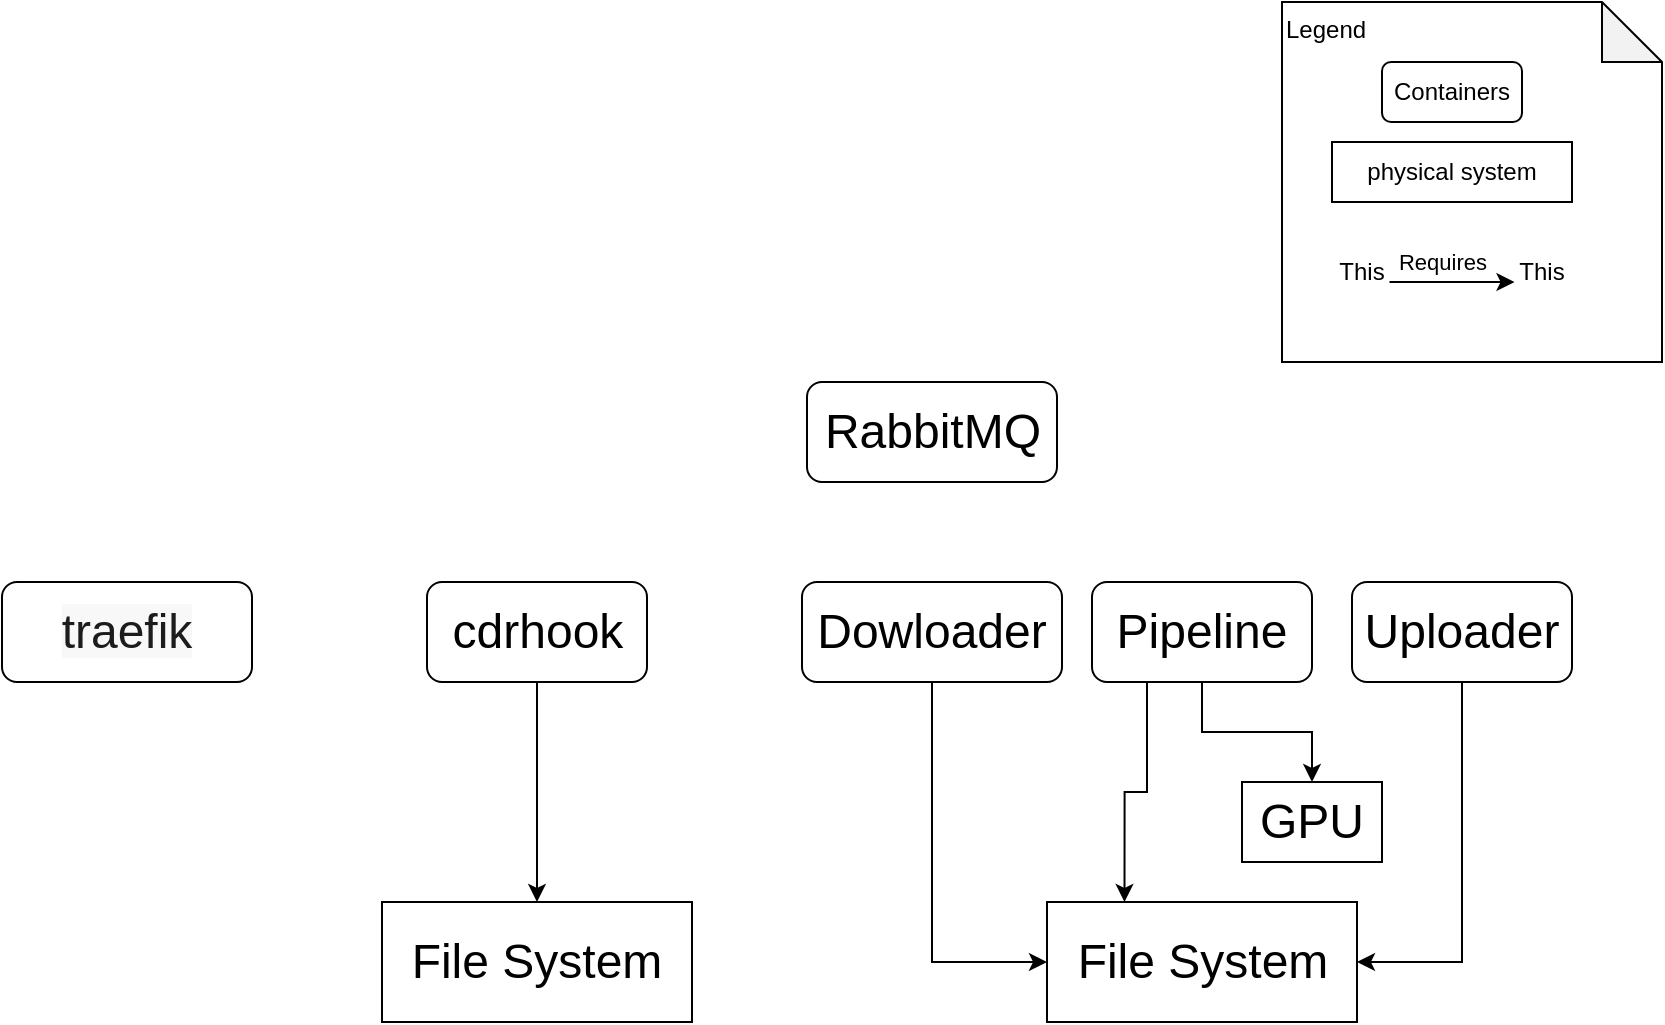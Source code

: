 <mxfile version="24.6.4" type="device">
  <diagram name="Page-1" id="JVnw2FR67qBZjyqMYff8">
    <mxGraphModel dx="1242" dy="826" grid="1" gridSize="10" guides="1" tooltips="1" connect="1" arrows="1" fold="1" page="1" pageScale="1" pageWidth="850" pageHeight="1100" math="0" shadow="0">
      <root>
        <mxCell id="0" />
        <mxCell id="1" parent="0" />
        <mxCell id="lyeMticQFeOR1YeAm27Y-25" value="Legend" style="shape=note;whiteSpace=wrap;html=1;backgroundOutline=1;darkOpacity=0.05;align=left;verticalAlign=top;" vertex="1" parent="1">
          <mxGeometry x="650" y="10" width="190" height="180" as="geometry" />
        </mxCell>
        <mxCell id="lyeMticQFeOR1YeAm27Y-20" style="edgeStyle=orthogonalEdgeStyle;rounded=0;orthogonalLoop=1;jettySize=auto;html=1;entryX=0.5;entryY=0;entryDx=0;entryDy=0;" edge="1" parent="1" source="lyeMticQFeOR1YeAm27Y-1" target="lyeMticQFeOR1YeAm27Y-7">
          <mxGeometry relative="1" as="geometry" />
        </mxCell>
        <mxCell id="lyeMticQFeOR1YeAm27Y-1" value="cdrhook" style="rounded=1;whiteSpace=wrap;html=1;fontSize=24;" vertex="1" parent="1">
          <mxGeometry x="222.5" y="300" width="110" height="50" as="geometry" />
        </mxCell>
        <mxCell id="lyeMticQFeOR1YeAm27Y-17" style="edgeStyle=orthogonalEdgeStyle;rounded=0;orthogonalLoop=1;jettySize=auto;html=1;entryX=0;entryY=0.5;entryDx=0;entryDy=0;" edge="1" parent="1" source="lyeMticQFeOR1YeAm27Y-2" target="lyeMticQFeOR1YeAm27Y-6">
          <mxGeometry relative="1" as="geometry" />
        </mxCell>
        <mxCell id="lyeMticQFeOR1YeAm27Y-2" value="Dowloader" style="rounded=1;whiteSpace=wrap;html=1;fontSize=24;" vertex="1" parent="1">
          <mxGeometry x="410" y="300" width="130" height="50" as="geometry" />
        </mxCell>
        <mxCell id="lyeMticQFeOR1YeAm27Y-18" style="edgeStyle=orthogonalEdgeStyle;rounded=0;orthogonalLoop=1;jettySize=auto;html=1;entryX=0.25;entryY=0;entryDx=0;entryDy=0;exitX=0.25;exitY=1;exitDx=0;exitDy=0;" edge="1" parent="1" source="lyeMticQFeOR1YeAm27Y-3" target="lyeMticQFeOR1YeAm27Y-6">
          <mxGeometry relative="1" as="geometry" />
        </mxCell>
        <mxCell id="lyeMticQFeOR1YeAm27Y-19" style="edgeStyle=orthogonalEdgeStyle;rounded=0;orthogonalLoop=1;jettySize=auto;html=1;entryX=0.5;entryY=0;entryDx=0;entryDy=0;" edge="1" parent="1" source="lyeMticQFeOR1YeAm27Y-3" target="lyeMticQFeOR1YeAm27Y-8">
          <mxGeometry relative="1" as="geometry" />
        </mxCell>
        <mxCell id="lyeMticQFeOR1YeAm27Y-3" value="Pipeline" style="rounded=1;whiteSpace=wrap;html=1;fontSize=24;" vertex="1" parent="1">
          <mxGeometry x="555" y="300" width="110" height="50" as="geometry" />
        </mxCell>
        <mxCell id="lyeMticQFeOR1YeAm27Y-14" style="edgeStyle=orthogonalEdgeStyle;rounded=0;orthogonalLoop=1;jettySize=auto;html=1;entryX=1;entryY=0.5;entryDx=0;entryDy=0;" edge="1" parent="1" source="lyeMticQFeOR1YeAm27Y-4" target="lyeMticQFeOR1YeAm27Y-6">
          <mxGeometry relative="1" as="geometry" />
        </mxCell>
        <mxCell id="lyeMticQFeOR1YeAm27Y-4" value="Uploader" style="rounded=1;whiteSpace=wrap;html=1;fontSize=24;" vertex="1" parent="1">
          <mxGeometry x="685" y="300" width="110" height="50" as="geometry" />
        </mxCell>
        <mxCell id="lyeMticQFeOR1YeAm27Y-5" value="RabbitMQ" style="rounded=1;whiteSpace=wrap;html=1;fontSize=24;" vertex="1" parent="1">
          <mxGeometry x="412.5" y="200" width="125" height="50" as="geometry" />
        </mxCell>
        <mxCell id="lyeMticQFeOR1YeAm27Y-6" value="File System" style="rounded=0;whiteSpace=wrap;html=1;fontSize=24;" vertex="1" parent="1">
          <mxGeometry x="532.5" y="460" width="155" height="60" as="geometry" />
        </mxCell>
        <mxCell id="lyeMticQFeOR1YeAm27Y-7" value="File System" style="rounded=0;whiteSpace=wrap;html=1;fontSize=24;" vertex="1" parent="1">
          <mxGeometry x="200" y="460" width="155" height="60" as="geometry" />
        </mxCell>
        <mxCell id="lyeMticQFeOR1YeAm27Y-8" value="GPU" style="rounded=0;whiteSpace=wrap;html=1;fontSize=24;" vertex="1" parent="1">
          <mxGeometry x="630" y="400" width="70" height="40" as="geometry" />
        </mxCell>
        <mxCell id="lyeMticQFeOR1YeAm27Y-9" value="Containers" style="rounded=1;whiteSpace=wrap;html=1;" vertex="1" parent="1">
          <mxGeometry x="700" y="40" width="70" height="30" as="geometry" />
        </mxCell>
        <mxCell id="lyeMticQFeOR1YeAm27Y-10" value="physical system" style="rounded=0;whiteSpace=wrap;html=1;" vertex="1" parent="1">
          <mxGeometry x="675" y="80" width="120" height="30" as="geometry" />
        </mxCell>
        <mxCell id="lyeMticQFeOR1YeAm27Y-23" value="&lt;span style=&quot;color: rgb(29, 28, 29); font-family: Slack-Lato, Slack-Fractions, appleLogo, sans-serif; font-variant-ligatures: common-ligatures; orphans: 2; text-align: left; widows: 2; background-color: rgb(248, 248, 248); text-decoration-thickness: initial; text-decoration-style: initial; text-decoration-color: initial;&quot;&gt;&lt;font style=&quot;font-size: 24px;&quot;&gt;traefik&lt;/font&gt;&lt;/span&gt;" style="rounded=1;whiteSpace=wrap;html=1;fontSize=24;" vertex="1" parent="1">
          <mxGeometry x="10" y="300" width="125" height="50" as="geometry" />
        </mxCell>
        <mxCell id="lyeMticQFeOR1YeAm27Y-27" value="" style="endArrow=classic;html=1;rounded=0;" edge="1" parent="1">
          <mxGeometry width="50" height="50" relative="1" as="geometry">
            <mxPoint x="703.75" y="150" as="sourcePoint" />
            <mxPoint x="766.25" y="150" as="targetPoint" />
          </mxGeometry>
        </mxCell>
        <mxCell id="lyeMticQFeOR1YeAm27Y-28" value="Requires" style="edgeLabel;html=1;align=center;verticalAlign=middle;resizable=0;points=[];" vertex="1" connectable="0" parent="lyeMticQFeOR1YeAm27Y-27">
          <mxGeometry x="-0.31" y="-3" relative="1" as="geometry">
            <mxPoint x="4" y="-13" as="offset" />
          </mxGeometry>
        </mxCell>
        <mxCell id="lyeMticQFeOR1YeAm27Y-29" value="This" style="text;html=1;align=center;verticalAlign=middle;whiteSpace=wrap;rounded=0;" vertex="1" parent="1">
          <mxGeometry x="660" y="130" width="60" height="30" as="geometry" />
        </mxCell>
        <mxCell id="lyeMticQFeOR1YeAm27Y-30" value="This" style="text;html=1;align=center;verticalAlign=middle;whiteSpace=wrap;rounded=0;" vertex="1" parent="1">
          <mxGeometry x="750" y="130" width="60" height="30" as="geometry" />
        </mxCell>
      </root>
    </mxGraphModel>
  </diagram>
</mxfile>
